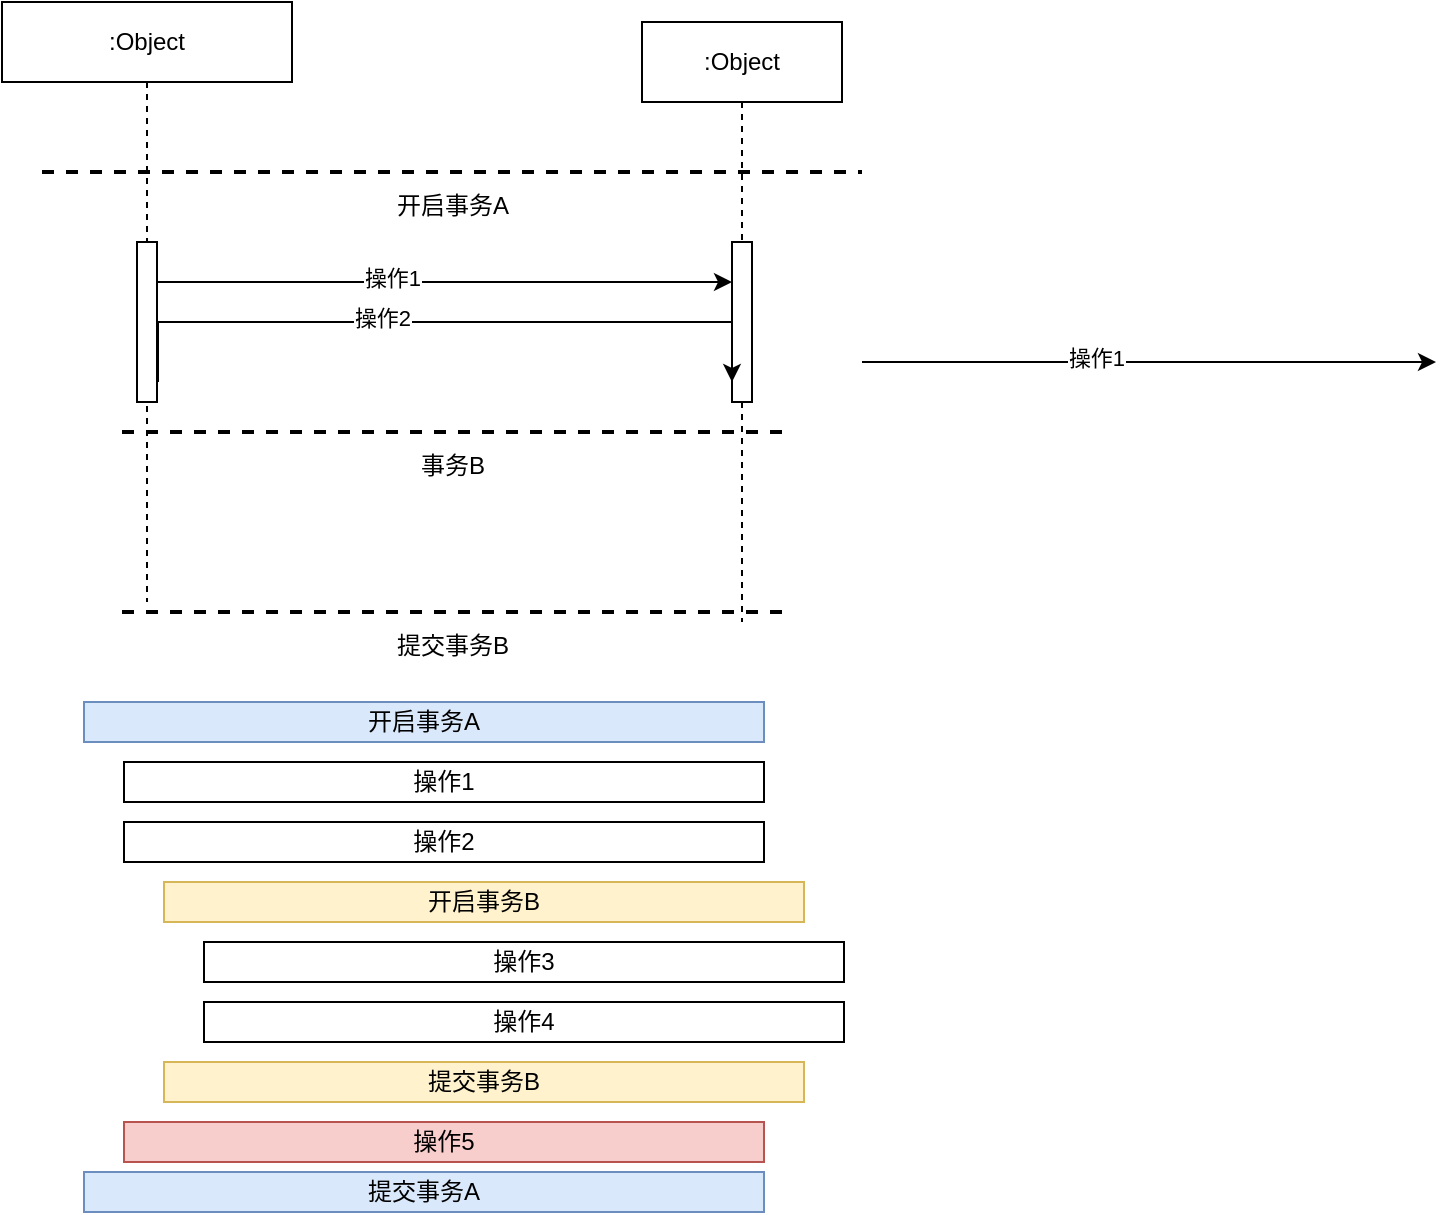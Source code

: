 <mxfile version="21.6.2" type="github">
  <diagram name="Page-1" id="GzhSxGq-bqeo7eVyVP8Y">
    <mxGraphModel dx="1562" dy="837" grid="1" gridSize="10" guides="1" tooltips="1" connect="1" arrows="1" fold="1" page="1" pageScale="1" pageWidth="850" pageHeight="1100" math="0" shadow="0">
      <root>
        <mxCell id="0" />
        <mxCell id="1" parent="0" />
        <mxCell id="f1BawXqNur_GOFj9Xza5-1" value=":Object" style="shape=umlLifeline;perimeter=lifelinePerimeter;whiteSpace=wrap;html=1;container=1;dropTarget=0;collapsible=0;recursiveResize=0;outlineConnect=0;portConstraint=eastwest;newEdgeStyle={&quot;edgeStyle&quot;:&quot;elbowEdgeStyle&quot;,&quot;elbow&quot;:&quot;vertical&quot;,&quot;curved&quot;:0,&quot;rounded&quot;:0};" vertex="1" parent="1">
          <mxGeometry x="80" y="160" width="145" height="300" as="geometry" />
        </mxCell>
        <mxCell id="f1BawXqNur_GOFj9Xza5-9" value="" style="html=1;points=[];perimeter=orthogonalPerimeter;outlineConnect=0;targetShapes=umlLifeline;portConstraint=eastwest;newEdgeStyle={&quot;edgeStyle&quot;:&quot;elbowEdgeStyle&quot;,&quot;elbow&quot;:&quot;vertical&quot;,&quot;curved&quot;:0,&quot;rounded&quot;:0};" vertex="1" parent="f1BawXqNur_GOFj9Xza5-1">
          <mxGeometry x="67.5" y="120" width="10" height="80" as="geometry" />
        </mxCell>
        <mxCell id="f1BawXqNur_GOFj9Xza5-2" value=":Object" style="shape=umlLifeline;perimeter=lifelinePerimeter;whiteSpace=wrap;html=1;container=1;dropTarget=0;collapsible=0;recursiveResize=0;outlineConnect=0;portConstraint=eastwest;newEdgeStyle={&quot;edgeStyle&quot;:&quot;elbowEdgeStyle&quot;,&quot;elbow&quot;:&quot;vertical&quot;,&quot;curved&quot;:0,&quot;rounded&quot;:0};" vertex="1" parent="1">
          <mxGeometry x="400" y="170" width="100" height="300" as="geometry" />
        </mxCell>
        <mxCell id="f1BawXqNur_GOFj9Xza5-11" value="" style="html=1;points=[];perimeter=orthogonalPerimeter;outlineConnect=0;targetShapes=umlLifeline;portConstraint=eastwest;newEdgeStyle={&quot;edgeStyle&quot;:&quot;elbowEdgeStyle&quot;,&quot;elbow&quot;:&quot;vertical&quot;,&quot;curved&quot;:0,&quot;rounded&quot;:0};" vertex="1" parent="f1BawXqNur_GOFj9Xza5-2">
          <mxGeometry x="45" y="110" width="10" height="80" as="geometry" />
        </mxCell>
        <mxCell id="f1BawXqNur_GOFj9Xza5-12" value="" style="edgeStyle=elbowEdgeStyle;rounded=0;orthogonalLoop=1;jettySize=auto;html=1;elbow=vertical;curved=0;" edge="1" parent="1" source="f1BawXqNur_GOFj9Xza5-9" target="f1BawXqNur_GOFj9Xza5-11">
          <mxGeometry relative="1" as="geometry">
            <Array as="points">
              <mxPoint x="340" y="300" />
            </Array>
          </mxGeometry>
        </mxCell>
        <mxCell id="f1BawXqNur_GOFj9Xza5-13" value="操作1" style="edgeLabel;html=1;align=center;verticalAlign=middle;resizable=0;points=[];" vertex="1" connectable="0" parent="f1BawXqNur_GOFj9Xza5-12">
          <mxGeometry x="-0.184" y="2" relative="1" as="geometry">
            <mxPoint as="offset" />
          </mxGeometry>
        </mxCell>
        <mxCell id="f1BawXqNur_GOFj9Xza5-14" value="" style="edgeStyle=elbowEdgeStyle;rounded=0;orthogonalLoop=1;jettySize=auto;html=1;elbow=vertical;curved=0;" edge="1" parent="1">
          <mxGeometry relative="1" as="geometry">
            <mxPoint x="158" y="350" as="sourcePoint" />
            <mxPoint x="445" y="350" as="targetPoint" />
            <Array as="points">
              <mxPoint x="310" y="320" />
            </Array>
          </mxGeometry>
        </mxCell>
        <mxCell id="f1BawXqNur_GOFj9Xza5-15" value="操作2" style="edgeLabel;html=1;align=center;verticalAlign=middle;resizable=0;points=[];" vertex="1" connectable="0" parent="f1BawXqNur_GOFj9Xza5-14">
          <mxGeometry x="-0.184" y="2" relative="1" as="geometry">
            <mxPoint as="offset" />
          </mxGeometry>
        </mxCell>
        <mxCell id="f1BawXqNur_GOFj9Xza5-16" value="开启事务A" style="line;strokeWidth=2;html=1;dashed=1;" vertex="1" parent="1">
          <mxGeometry x="100" y="240" width="410" height="10" as="geometry" />
        </mxCell>
        <mxCell id="f1BawXqNur_GOFj9Xza5-18" value="事务B" style="line;strokeWidth=2;html=1;dashed=1;" vertex="1" parent="1">
          <mxGeometry x="140" y="370" width="330" height="10" as="geometry" />
        </mxCell>
        <mxCell id="f1BawXqNur_GOFj9Xza5-19" value="提交事务B" style="line;strokeWidth=2;html=1;dashed=1;" vertex="1" parent="1">
          <mxGeometry x="140" y="460" width="330" height="10" as="geometry" />
        </mxCell>
        <mxCell id="f1BawXqNur_GOFj9Xza5-21" value="" style="edgeStyle=elbowEdgeStyle;rounded=0;orthogonalLoop=1;jettySize=auto;html=1;elbow=vertical;curved=0;" edge="1" parent="1">
          <mxGeometry relative="1" as="geometry">
            <mxPoint x="510" y="340" as="sourcePoint" />
            <mxPoint x="797" y="340" as="targetPoint" />
            <Array as="points">
              <mxPoint x="692" y="340" />
            </Array>
          </mxGeometry>
        </mxCell>
        <mxCell id="f1BawXqNur_GOFj9Xza5-22" value="操作1" style="edgeLabel;html=1;align=center;verticalAlign=middle;resizable=0;points=[];" vertex="1" connectable="0" parent="f1BawXqNur_GOFj9Xza5-21">
          <mxGeometry x="-0.184" y="2" relative="1" as="geometry">
            <mxPoint as="offset" />
          </mxGeometry>
        </mxCell>
        <mxCell id="f1BawXqNur_GOFj9Xza5-23" value="开启事务A" style="rounded=0;whiteSpace=wrap;html=1;fillColor=#dae8fc;strokeColor=#6c8ebf;" vertex="1" parent="1">
          <mxGeometry x="121" y="510" width="340" height="20" as="geometry" />
        </mxCell>
        <mxCell id="f1BawXqNur_GOFj9Xza5-24" value="操作1" style="rounded=0;whiteSpace=wrap;html=1;" vertex="1" parent="1">
          <mxGeometry x="141" y="540" width="320" height="20" as="geometry" />
        </mxCell>
        <mxCell id="f1BawXqNur_GOFj9Xza5-25" value="操作2" style="rounded=0;whiteSpace=wrap;html=1;" vertex="1" parent="1">
          <mxGeometry x="141" y="570" width="320" height="20" as="geometry" />
        </mxCell>
        <mxCell id="f1BawXqNur_GOFj9Xza5-26" value="开启事务B" style="rounded=0;whiteSpace=wrap;html=1;fillColor=#fff2cc;strokeColor=#d6b656;" vertex="1" parent="1">
          <mxGeometry x="161" y="600" width="320" height="20" as="geometry" />
        </mxCell>
        <mxCell id="f1BawXqNur_GOFj9Xza5-27" value="操作3" style="rounded=0;whiteSpace=wrap;html=1;" vertex="1" parent="1">
          <mxGeometry x="181" y="630" width="320" height="20" as="geometry" />
        </mxCell>
        <mxCell id="f1BawXqNur_GOFj9Xza5-28" value="操作4" style="rounded=0;whiteSpace=wrap;html=1;" vertex="1" parent="1">
          <mxGeometry x="181" y="660" width="320" height="20" as="geometry" />
        </mxCell>
        <mxCell id="f1BawXqNur_GOFj9Xza5-29" value="提交事务B" style="rounded=0;whiteSpace=wrap;html=1;fillColor=#fff2cc;strokeColor=#d6b656;" vertex="1" parent="1">
          <mxGeometry x="161" y="690" width="320" height="20" as="geometry" />
        </mxCell>
        <mxCell id="f1BawXqNur_GOFj9Xza5-30" value="提交事务A" style="rounded=0;whiteSpace=wrap;html=1;fillColor=#dae8fc;strokeColor=#6c8ebf;" vertex="1" parent="1">
          <mxGeometry x="121" y="745" width="340" height="20" as="geometry" />
        </mxCell>
        <mxCell id="f1BawXqNur_GOFj9Xza5-31" value="操作5" style="rounded=0;whiteSpace=wrap;html=1;fillColor=#f8cecc;strokeColor=#b85450;" vertex="1" parent="1">
          <mxGeometry x="141" y="720" width="320" height="20" as="geometry" />
        </mxCell>
      </root>
    </mxGraphModel>
  </diagram>
</mxfile>
